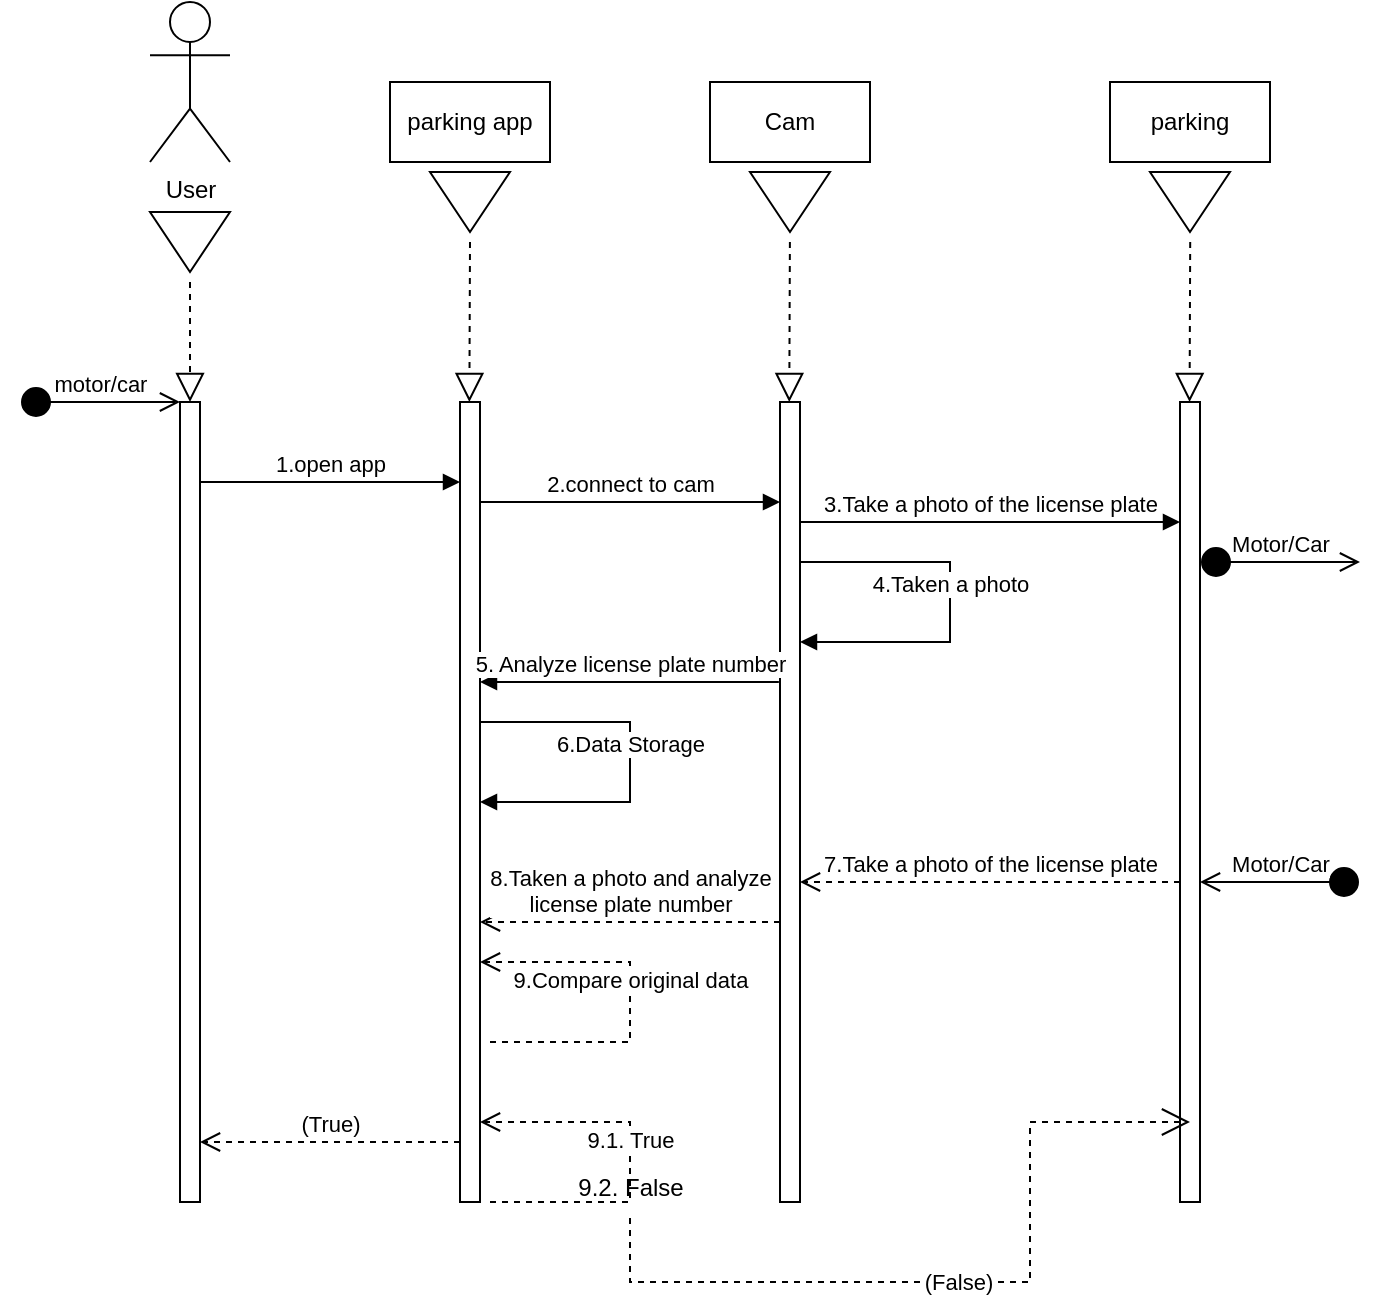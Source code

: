 <mxfile version="24.3.1" type="github">
  <diagram name="Page-1" id="2YBvvXClWsGukQMizWep">
    <mxGraphModel dx="1313" dy="653" grid="1" gridSize="10" guides="1" tooltips="1" connect="1" arrows="1" fold="1" page="1" pageScale="1" pageWidth="850" pageHeight="1100" math="0" shadow="0">
      <root>
        <mxCell id="0" />
        <mxCell id="1" parent="0" />
        <mxCell id="oC8OewbyCL-8H_9yP0DB-1" value="User&lt;div&gt;&lt;br&gt;&lt;/div&gt;" style="shape=umlActor;verticalLabelPosition=bottom;verticalAlign=top;html=1;outlineConnect=0;" vertex="1" parent="1">
          <mxGeometry x="160" y="120" width="40" height="80" as="geometry" />
        </mxCell>
        <mxCell id="oC8OewbyCL-8H_9yP0DB-5" value="" style="triangle;whiteSpace=wrap;html=1;rotation=90;" vertex="1" parent="1">
          <mxGeometry x="165" y="220" width="30" height="40" as="geometry" />
        </mxCell>
        <mxCell id="oC8OewbyCL-8H_9yP0DB-6" value="" style="endArrow=block;dashed=1;endFill=0;endSize=12;html=1;rounded=0;" edge="1" parent="1">
          <mxGeometry width="160" relative="1" as="geometry">
            <mxPoint x="180" y="260" as="sourcePoint" />
            <mxPoint x="180" y="320" as="targetPoint" />
          </mxGeometry>
        </mxCell>
        <mxCell id="oC8OewbyCL-8H_9yP0DB-7" value="" style="html=1;points=[[0,0,0,0,5],[0,1,0,0,-5],[1,0,0,0,5],[1,1,0,0,-5]];perimeter=orthogonalPerimeter;outlineConnect=0;targetShapes=umlLifeline;portConstraint=eastwest;newEdgeStyle={&quot;curved&quot;:0,&quot;rounded&quot;:0};" vertex="1" parent="1">
          <mxGeometry x="175" y="320" width="10" height="400" as="geometry" />
        </mxCell>
        <mxCell id="oC8OewbyCL-8H_9yP0DB-8" value="parking app" style="html=1;whiteSpace=wrap;" vertex="1" parent="1">
          <mxGeometry x="280" y="160" width="80" height="40" as="geometry" />
        </mxCell>
        <mxCell id="oC8OewbyCL-8H_9yP0DB-9" value="" style="html=1;points=[[0,0,0,0,5],[0,1,0,0,-5],[1,0,0,0,5],[1,1,0,0,-5]];perimeter=orthogonalPerimeter;outlineConnect=0;targetShapes=umlLifeline;portConstraint=eastwest;newEdgeStyle={&quot;curved&quot;:0,&quot;rounded&quot;:0};" vertex="1" parent="1">
          <mxGeometry x="315" y="320" width="10" height="400" as="geometry" />
        </mxCell>
        <mxCell id="oC8OewbyCL-8H_9yP0DB-10" value="" style="endArrow=block;dashed=1;endFill=0;endSize=12;html=1;rounded=0;" edge="1" parent="1">
          <mxGeometry width="160" relative="1" as="geometry">
            <mxPoint x="320" y="240" as="sourcePoint" />
            <mxPoint x="319.69" y="320" as="targetPoint" />
          </mxGeometry>
        </mxCell>
        <mxCell id="oC8OewbyCL-8H_9yP0DB-11" value="" style="triangle;whiteSpace=wrap;html=1;rotation=90;" vertex="1" parent="1">
          <mxGeometry x="305" y="200" width="30" height="40" as="geometry" />
        </mxCell>
        <mxCell id="oC8OewbyCL-8H_9yP0DB-12" value="Cam" style="html=1;whiteSpace=wrap;" vertex="1" parent="1">
          <mxGeometry x="440" y="160" width="80" height="40" as="geometry" />
        </mxCell>
        <mxCell id="oC8OewbyCL-8H_9yP0DB-14" value="" style="triangle;whiteSpace=wrap;html=1;rotation=90;" vertex="1" parent="1">
          <mxGeometry x="465" y="200" width="30" height="40" as="geometry" />
        </mxCell>
        <mxCell id="oC8OewbyCL-8H_9yP0DB-16" value="" style="endArrow=block;dashed=1;endFill=0;endSize=12;html=1;rounded=0;" edge="1" parent="1">
          <mxGeometry width="160" relative="1" as="geometry">
            <mxPoint x="479.95" y="240" as="sourcePoint" />
            <mxPoint x="479.64" y="320" as="targetPoint" />
          </mxGeometry>
        </mxCell>
        <mxCell id="oC8OewbyCL-8H_9yP0DB-17" value="" style="html=1;points=[[0,0,0,0,5],[0,1,0,0,-5],[1,0,0,0,5],[1,1,0,0,-5]];perimeter=orthogonalPerimeter;outlineConnect=0;targetShapes=umlLifeline;portConstraint=eastwest;newEdgeStyle={&quot;curved&quot;:0,&quot;rounded&quot;:0};" vertex="1" parent="1">
          <mxGeometry x="475" y="320" width="10" height="400" as="geometry" />
        </mxCell>
        <mxCell id="oC8OewbyCL-8H_9yP0DB-18" value="parking" style="html=1;whiteSpace=wrap;" vertex="1" parent="1">
          <mxGeometry x="640" y="160" width="80" height="40" as="geometry" />
        </mxCell>
        <mxCell id="oC8OewbyCL-8H_9yP0DB-19" value="" style="triangle;whiteSpace=wrap;html=1;rotation=90;" vertex="1" parent="1">
          <mxGeometry x="665" y="200" width="30" height="40" as="geometry" />
        </mxCell>
        <mxCell id="oC8OewbyCL-8H_9yP0DB-20" value="" style="endArrow=block;dashed=1;endFill=0;endSize=12;html=1;rounded=0;" edge="1" parent="1">
          <mxGeometry width="160" relative="1" as="geometry">
            <mxPoint x="680.1" y="240" as="sourcePoint" />
            <mxPoint x="679.79" y="320" as="targetPoint" />
          </mxGeometry>
        </mxCell>
        <mxCell id="oC8OewbyCL-8H_9yP0DB-21" value="" style="html=1;points=[[0,0,0,0,5],[0,1,0,0,-5],[1,0,0,0,5],[1,1,0,0,-5]];perimeter=orthogonalPerimeter;outlineConnect=0;targetShapes=umlLifeline;portConstraint=eastwest;newEdgeStyle={&quot;curved&quot;:0,&quot;rounded&quot;:0};" vertex="1" parent="1">
          <mxGeometry x="675" y="320" width="10" height="400" as="geometry" />
        </mxCell>
        <mxCell id="oC8OewbyCL-8H_9yP0DB-23" value="motor/car" style="html=1;verticalAlign=bottom;startArrow=circle;startFill=1;endArrow=open;startSize=6;endSize=8;curved=0;rounded=0;" edge="1" parent="1">
          <mxGeometry width="80" relative="1" as="geometry">
            <mxPoint x="95" y="320" as="sourcePoint" />
            <mxPoint x="175" y="320" as="targetPoint" />
          </mxGeometry>
        </mxCell>
        <mxCell id="oC8OewbyCL-8H_9yP0DB-24" value="1.open app" style="html=1;verticalAlign=bottom;endArrow=block;curved=0;rounded=0;" edge="1" parent="1" target="oC8OewbyCL-8H_9yP0DB-9">
          <mxGeometry width="80" relative="1" as="geometry">
            <mxPoint x="185" y="360" as="sourcePoint" />
            <mxPoint x="265" y="360" as="targetPoint" />
          </mxGeometry>
        </mxCell>
        <mxCell id="oC8OewbyCL-8H_9yP0DB-25" value="2.connect to cam" style="html=1;verticalAlign=bottom;endArrow=block;curved=0;rounded=0;" edge="1" parent="1" target="oC8OewbyCL-8H_9yP0DB-17">
          <mxGeometry width="80" relative="1" as="geometry">
            <mxPoint x="325" y="370" as="sourcePoint" />
            <mxPoint x="470" y="370" as="targetPoint" />
          </mxGeometry>
        </mxCell>
        <mxCell id="oC8OewbyCL-8H_9yP0DB-26" value="3.Take a photo of the license plate" style="html=1;verticalAlign=bottom;endArrow=block;curved=0;rounded=0;" edge="1" parent="1" target="oC8OewbyCL-8H_9yP0DB-21">
          <mxGeometry width="80" relative="1" as="geometry">
            <mxPoint x="485" y="380" as="sourcePoint" />
            <mxPoint x="635" y="380" as="targetPoint" />
          </mxGeometry>
        </mxCell>
        <mxCell id="oC8OewbyCL-8H_9yP0DB-27" value="4.Taken a photo" style="html=1;verticalAlign=bottom;endArrow=block;curved=0;rounded=0;" edge="1" parent="1" target="oC8OewbyCL-8H_9yP0DB-17">
          <mxGeometry width="80" relative="1" as="geometry">
            <mxPoint x="485" y="400" as="sourcePoint" />
            <mxPoint x="520" y="440" as="targetPoint" />
            <Array as="points">
              <mxPoint x="560" y="400" />
              <mxPoint x="560" y="440" />
            </Array>
          </mxGeometry>
        </mxCell>
        <mxCell id="oC8OewbyCL-8H_9yP0DB-28" value="5. Analyze license plate number" style="html=1;verticalAlign=bottom;endArrow=block;curved=0;rounded=0;entryX=1.057;entryY=0.408;entryDx=0;entryDy=0;entryPerimeter=0;" edge="1" parent="1">
          <mxGeometry width="80" relative="1" as="geometry">
            <mxPoint x="474.43" y="460.0" as="sourcePoint" />
            <mxPoint x="325.0" y="460.0" as="targetPoint" />
          </mxGeometry>
        </mxCell>
        <mxCell id="oC8OewbyCL-8H_9yP0DB-29" value="6.Data Storage" style="html=1;verticalAlign=bottom;endArrow=block;curved=0;rounded=0;entryX=0.98;entryY=0.374;entryDx=0;entryDy=0;entryPerimeter=0;" edge="1" parent="1">
          <mxGeometry width="80" relative="1" as="geometry">
            <mxPoint x="325" y="480" as="sourcePoint" />
            <mxPoint x="325" y="520" as="targetPoint" />
            <Array as="points">
              <mxPoint x="400" y="480" />
              <mxPoint x="400" y="520" />
            </Array>
          </mxGeometry>
        </mxCell>
        <mxCell id="oC8OewbyCL-8H_9yP0DB-30" value="Motor/Car" style="html=1;verticalAlign=bottom;startArrow=circle;startFill=1;endArrow=open;startSize=6;endSize=8;curved=0;rounded=0;" edge="1" parent="1">
          <mxGeometry width="80" relative="1" as="geometry">
            <mxPoint x="685" y="400" as="sourcePoint" />
            <mxPoint x="765" y="400" as="targetPoint" />
          </mxGeometry>
        </mxCell>
        <mxCell id="oC8OewbyCL-8H_9yP0DB-31" value="Motor/Car" style="html=1;verticalAlign=bottom;startArrow=circle;startFill=1;endArrow=open;startSize=6;endSize=8;curved=0;rounded=0;" edge="1" parent="1">
          <mxGeometry width="80" relative="1" as="geometry">
            <mxPoint x="765" y="560" as="sourcePoint" />
            <mxPoint x="685" y="560" as="targetPoint" />
          </mxGeometry>
        </mxCell>
        <mxCell id="oC8OewbyCL-8H_9yP0DB-32" value="7.Take a photo of the license plate" style="html=1;verticalAlign=bottom;endArrow=open;dashed=1;endSize=8;curved=0;rounded=0;" edge="1" parent="1" target="oC8OewbyCL-8H_9yP0DB-17">
          <mxGeometry relative="1" as="geometry">
            <mxPoint x="675" y="560" as="sourcePoint" />
            <mxPoint x="595" y="560" as="targetPoint" />
          </mxGeometry>
        </mxCell>
        <mxCell id="oC8OewbyCL-8H_9yP0DB-33" value="8.Taken a photo and analyze&lt;div&gt;license plate number&lt;/div&gt;" style="html=1;verticalAlign=bottom;endArrow=open;dashed=1;endSize=8;curved=0;rounded=0;" edge="1" parent="1" source="oC8OewbyCL-8H_9yP0DB-17">
          <mxGeometry relative="1" as="geometry">
            <mxPoint x="515" y="580" as="sourcePoint" />
            <mxPoint x="325" y="580" as="targetPoint" />
          </mxGeometry>
        </mxCell>
        <mxCell id="oC8OewbyCL-8H_9yP0DB-34" value="9.Compare original data" style="html=1;verticalAlign=bottom;endArrow=open;dashed=1;endSize=8;curved=0;rounded=0;" edge="1" parent="1">
          <mxGeometry relative="1" as="geometry">
            <mxPoint x="330" y="640" as="sourcePoint" />
            <mxPoint x="325" y="600" as="targetPoint" />
            <Array as="points">
              <mxPoint x="400" y="640" />
              <mxPoint x="400" y="600" />
            </Array>
          </mxGeometry>
        </mxCell>
        <mxCell id="oC8OewbyCL-8H_9yP0DB-38" value="9.1. True" style="html=1;verticalAlign=bottom;endArrow=open;dashed=1;endSize=8;curved=0;rounded=0;" edge="1" parent="1">
          <mxGeometry relative="1" as="geometry">
            <mxPoint x="330" y="720" as="sourcePoint" />
            <mxPoint x="325" y="680" as="targetPoint" />
            <Array as="points">
              <mxPoint x="400" y="720" />
              <mxPoint x="400" y="680" />
            </Array>
          </mxGeometry>
        </mxCell>
        <mxCell id="oC8OewbyCL-8H_9yP0DB-39" value="9.2. False" style="text;html=1;align=center;verticalAlign=middle;resizable=0;points=[];autosize=1;strokeColor=none;fillColor=none;" vertex="1" parent="1">
          <mxGeometry x="360" y="698" width="80" height="30" as="geometry" />
        </mxCell>
        <mxCell id="oC8OewbyCL-8H_9yP0DB-40" value="(True)" style="html=1;verticalAlign=bottom;endArrow=open;dashed=1;endSize=8;curved=0;rounded=0;" edge="1" parent="1" source="oC8OewbyCL-8H_9yP0DB-9">
          <mxGeometry relative="1" as="geometry">
            <mxPoint x="310" y="690" as="sourcePoint" />
            <mxPoint x="185" y="690" as="targetPoint" />
          </mxGeometry>
        </mxCell>
        <mxCell id="oC8OewbyCL-8H_9yP0DB-41" value="(False)" style="endArrow=open;endSize=12;dashed=1;html=1;rounded=0;entryX=0.5;entryY=0.9;entryDx=0;entryDy=0;entryPerimeter=0;" edge="1" parent="1" source="oC8OewbyCL-8H_9yP0DB-39" target="oC8OewbyCL-8H_9yP0DB-21">
          <mxGeometry width="160" relative="1" as="geometry">
            <mxPoint x="400" y="760" as="sourcePoint" />
            <mxPoint x="560" y="760" as="targetPoint" />
            <Array as="points">
              <mxPoint x="400" y="760" />
              <mxPoint x="600" y="760" />
              <mxPoint x="600" y="680" />
            </Array>
            <mxPoint as="offset" />
          </mxGeometry>
        </mxCell>
      </root>
    </mxGraphModel>
  </diagram>
</mxfile>
